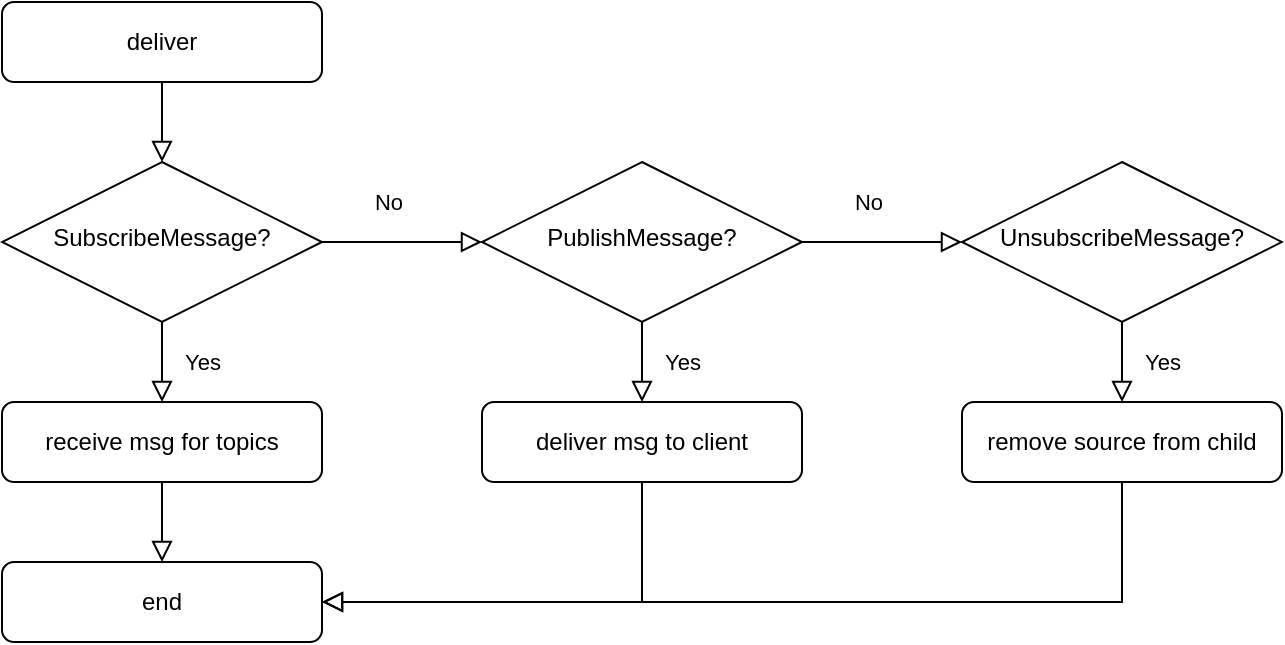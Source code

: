 <mxfile version="21.3.2" type="github">
  <diagram name="Page-1" id="dh6DTierGcxJUG0wGD7t">
    <mxGraphModel dx="1075" dy="478" grid="1" gridSize="10" guides="1" tooltips="1" connect="1" arrows="1" fold="1" page="1" pageScale="1" pageWidth="827" pageHeight="1169" math="0" shadow="0">
      <root>
        <mxCell id="0" />
        <mxCell id="1" parent="0" />
        <mxCell id="slv5MoOQST5-gjMqnKRH-1" value="" style="rounded=0;html=1;jettySize=auto;orthogonalLoop=1;fontSize=11;endArrow=block;endFill=0;endSize=8;strokeWidth=1;shadow=0;labelBackgroundColor=none;edgeStyle=orthogonalEdgeStyle;" edge="1" parent="1" source="slv5MoOQST5-gjMqnKRH-2" target="slv5MoOQST5-gjMqnKRH-5">
          <mxGeometry relative="1" as="geometry" />
        </mxCell>
        <mxCell id="slv5MoOQST5-gjMqnKRH-2" value="deliver" style="rounded=1;whiteSpace=wrap;html=1;fontSize=12;glass=0;strokeWidth=1;shadow=0;" vertex="1" parent="1">
          <mxGeometry x="120" y="80" width="160" height="40" as="geometry" />
        </mxCell>
        <mxCell id="slv5MoOQST5-gjMqnKRH-3" value="No" style="rounded=0;html=1;jettySize=auto;orthogonalLoop=1;fontSize=11;endArrow=block;endFill=0;endSize=8;strokeWidth=1;shadow=0;labelBackgroundColor=none;edgeStyle=orthogonalEdgeStyle;" edge="1" parent="1" source="slv5MoOQST5-gjMqnKRH-5" target="slv5MoOQST5-gjMqnKRH-15">
          <mxGeometry x="-0.17" y="20" relative="1" as="geometry">
            <mxPoint as="offset" />
            <mxPoint x="400" y="200" as="targetPoint" />
          </mxGeometry>
        </mxCell>
        <mxCell id="slv5MoOQST5-gjMqnKRH-5" value="SubscribeMessage?" style="rhombus;whiteSpace=wrap;html=1;shadow=0;fontFamily=Helvetica;fontSize=12;align=center;strokeWidth=1;spacing=6;spacingTop=-4;" vertex="1" parent="1">
          <mxGeometry x="120" y="160" width="160" height="80" as="geometry" />
        </mxCell>
        <mxCell id="slv5MoOQST5-gjMqnKRH-13" value="receive msg for topics" style="rounded=1;whiteSpace=wrap;html=1;fontSize=12;glass=0;strokeWidth=1;shadow=0;" vertex="1" parent="1">
          <mxGeometry x="120" y="280" width="160" height="40" as="geometry" />
        </mxCell>
        <mxCell id="slv5MoOQST5-gjMqnKRH-15" value="PublishMessage?" style="rhombus;whiteSpace=wrap;html=1;shadow=0;fontFamily=Helvetica;fontSize=12;align=center;strokeWidth=1;spacing=6;spacingTop=-4;" vertex="1" parent="1">
          <mxGeometry x="360" y="160" width="160" height="80" as="geometry" />
        </mxCell>
        <mxCell id="slv5MoOQST5-gjMqnKRH-17" value="UnsubscribeMessage?" style="rhombus;whiteSpace=wrap;html=1;shadow=0;fontFamily=Helvetica;fontSize=12;align=center;strokeWidth=1;spacing=6;spacingTop=-4;" vertex="1" parent="1">
          <mxGeometry x="600" y="160" width="160" height="80" as="geometry" />
        </mxCell>
        <mxCell id="slv5MoOQST5-gjMqnKRH-18" value="No" style="rounded=0;html=1;jettySize=auto;orthogonalLoop=1;fontSize=11;endArrow=block;endFill=0;endSize=8;strokeWidth=1;shadow=0;labelBackgroundColor=none;edgeStyle=orthogonalEdgeStyle;exitX=1;exitY=0.5;exitDx=0;exitDy=0;entryX=0;entryY=0.5;entryDx=0;entryDy=0;" edge="1" parent="1" source="slv5MoOQST5-gjMqnKRH-15" target="slv5MoOQST5-gjMqnKRH-17">
          <mxGeometry x="-0.17" y="20" relative="1" as="geometry">
            <mxPoint as="offset" />
            <mxPoint x="290" y="210" as="sourcePoint" />
            <mxPoint x="370" y="210" as="targetPoint" />
          </mxGeometry>
        </mxCell>
        <mxCell id="slv5MoOQST5-gjMqnKRH-19" value="deliver msg to client" style="rounded=1;whiteSpace=wrap;html=1;fontSize=12;glass=0;strokeWidth=1;shadow=0;" vertex="1" parent="1">
          <mxGeometry x="360" y="280" width="160" height="40" as="geometry" />
        </mxCell>
        <mxCell id="slv5MoOQST5-gjMqnKRH-20" value="remove source from child" style="rounded=1;whiteSpace=wrap;html=1;fontSize=12;glass=0;strokeWidth=1;shadow=0;" vertex="1" parent="1">
          <mxGeometry x="600" y="280" width="160" height="40" as="geometry" />
        </mxCell>
        <mxCell id="slv5MoOQST5-gjMqnKRH-21" value="Yes" style="rounded=0;html=1;jettySize=auto;orthogonalLoop=1;fontSize=11;endArrow=block;endFill=0;endSize=8;strokeWidth=1;shadow=0;labelBackgroundColor=none;edgeStyle=orthogonalEdgeStyle;exitX=0.5;exitY=1;exitDx=0;exitDy=0;" edge="1" parent="1" source="slv5MoOQST5-gjMqnKRH-15" target="slv5MoOQST5-gjMqnKRH-19">
          <mxGeometry y="20" relative="1" as="geometry">
            <mxPoint as="offset" />
            <mxPoint x="290" y="270" as="sourcePoint" />
            <mxPoint x="320" y="430" as="targetPoint" />
          </mxGeometry>
        </mxCell>
        <mxCell id="slv5MoOQST5-gjMqnKRH-22" value="Yes" style="rounded=0;html=1;jettySize=auto;orthogonalLoop=1;fontSize=11;endArrow=block;endFill=0;endSize=8;strokeWidth=1;shadow=0;labelBackgroundColor=none;edgeStyle=orthogonalEdgeStyle;exitX=0.5;exitY=1;exitDx=0;exitDy=0;" edge="1" parent="1" source="slv5MoOQST5-gjMqnKRH-17" target="slv5MoOQST5-gjMqnKRH-20">
          <mxGeometry y="20" relative="1" as="geometry">
            <mxPoint as="offset" />
            <mxPoint x="450" y="250" as="sourcePoint" />
            <mxPoint x="450" y="290" as="targetPoint" />
          </mxGeometry>
        </mxCell>
        <mxCell id="slv5MoOQST5-gjMqnKRH-23" value="Yes" style="rounded=0;html=1;jettySize=auto;orthogonalLoop=1;fontSize=11;endArrow=block;endFill=0;endSize=8;strokeWidth=1;shadow=0;labelBackgroundColor=none;edgeStyle=orthogonalEdgeStyle;exitX=0.5;exitY=1;exitDx=0;exitDy=0;" edge="1" parent="1" source="slv5MoOQST5-gjMqnKRH-5" target="slv5MoOQST5-gjMqnKRH-13">
          <mxGeometry y="20" relative="1" as="geometry">
            <mxPoint as="offset" />
            <mxPoint x="460" y="260" as="sourcePoint" />
            <mxPoint x="460" y="300" as="targetPoint" />
          </mxGeometry>
        </mxCell>
        <mxCell id="slv5MoOQST5-gjMqnKRH-24" value="end" style="rounded=1;whiteSpace=wrap;html=1;fontSize=12;glass=0;strokeWidth=1;shadow=0;" vertex="1" parent="1">
          <mxGeometry x="120" y="360" width="160" height="40" as="geometry" />
        </mxCell>
        <mxCell id="slv5MoOQST5-gjMqnKRH-25" value="" style="rounded=0;html=1;jettySize=auto;orthogonalLoop=1;fontSize=11;endArrow=block;endFill=0;endSize=8;strokeWidth=1;shadow=0;labelBackgroundColor=none;edgeStyle=orthogonalEdgeStyle;exitX=0.5;exitY=1;exitDx=0;exitDy=0;" edge="1" parent="1" source="slv5MoOQST5-gjMqnKRH-13" target="slv5MoOQST5-gjMqnKRH-24">
          <mxGeometry relative="1" as="geometry">
            <mxPoint x="210" y="130" as="sourcePoint" />
            <mxPoint x="210" y="170" as="targetPoint" />
          </mxGeometry>
        </mxCell>
        <mxCell id="slv5MoOQST5-gjMqnKRH-26" value="" style="rounded=0;html=1;jettySize=auto;orthogonalLoop=1;fontSize=11;endArrow=block;endFill=0;endSize=8;strokeWidth=1;shadow=0;labelBackgroundColor=none;edgeStyle=orthogonalEdgeStyle;exitX=0.5;exitY=1;exitDx=0;exitDy=0;entryX=1;entryY=0.5;entryDx=0;entryDy=0;" edge="1" parent="1" source="slv5MoOQST5-gjMqnKRH-19" target="slv5MoOQST5-gjMqnKRH-24">
          <mxGeometry relative="1" as="geometry">
            <mxPoint x="210" y="330" as="sourcePoint" />
            <mxPoint x="210" y="370" as="targetPoint" />
          </mxGeometry>
        </mxCell>
        <mxCell id="slv5MoOQST5-gjMqnKRH-27" value="" style="rounded=0;html=1;jettySize=auto;orthogonalLoop=1;fontSize=11;endArrow=block;endFill=0;endSize=8;strokeWidth=1;shadow=0;labelBackgroundColor=none;edgeStyle=orthogonalEdgeStyle;entryX=1;entryY=0.5;entryDx=0;entryDy=0;exitX=0.5;exitY=1;exitDx=0;exitDy=0;" edge="1" parent="1" source="slv5MoOQST5-gjMqnKRH-20" target="slv5MoOQST5-gjMqnKRH-24">
          <mxGeometry relative="1" as="geometry">
            <mxPoint x="450" y="330" as="sourcePoint" />
            <mxPoint x="290" y="390" as="targetPoint" />
          </mxGeometry>
        </mxCell>
      </root>
    </mxGraphModel>
  </diagram>
</mxfile>
